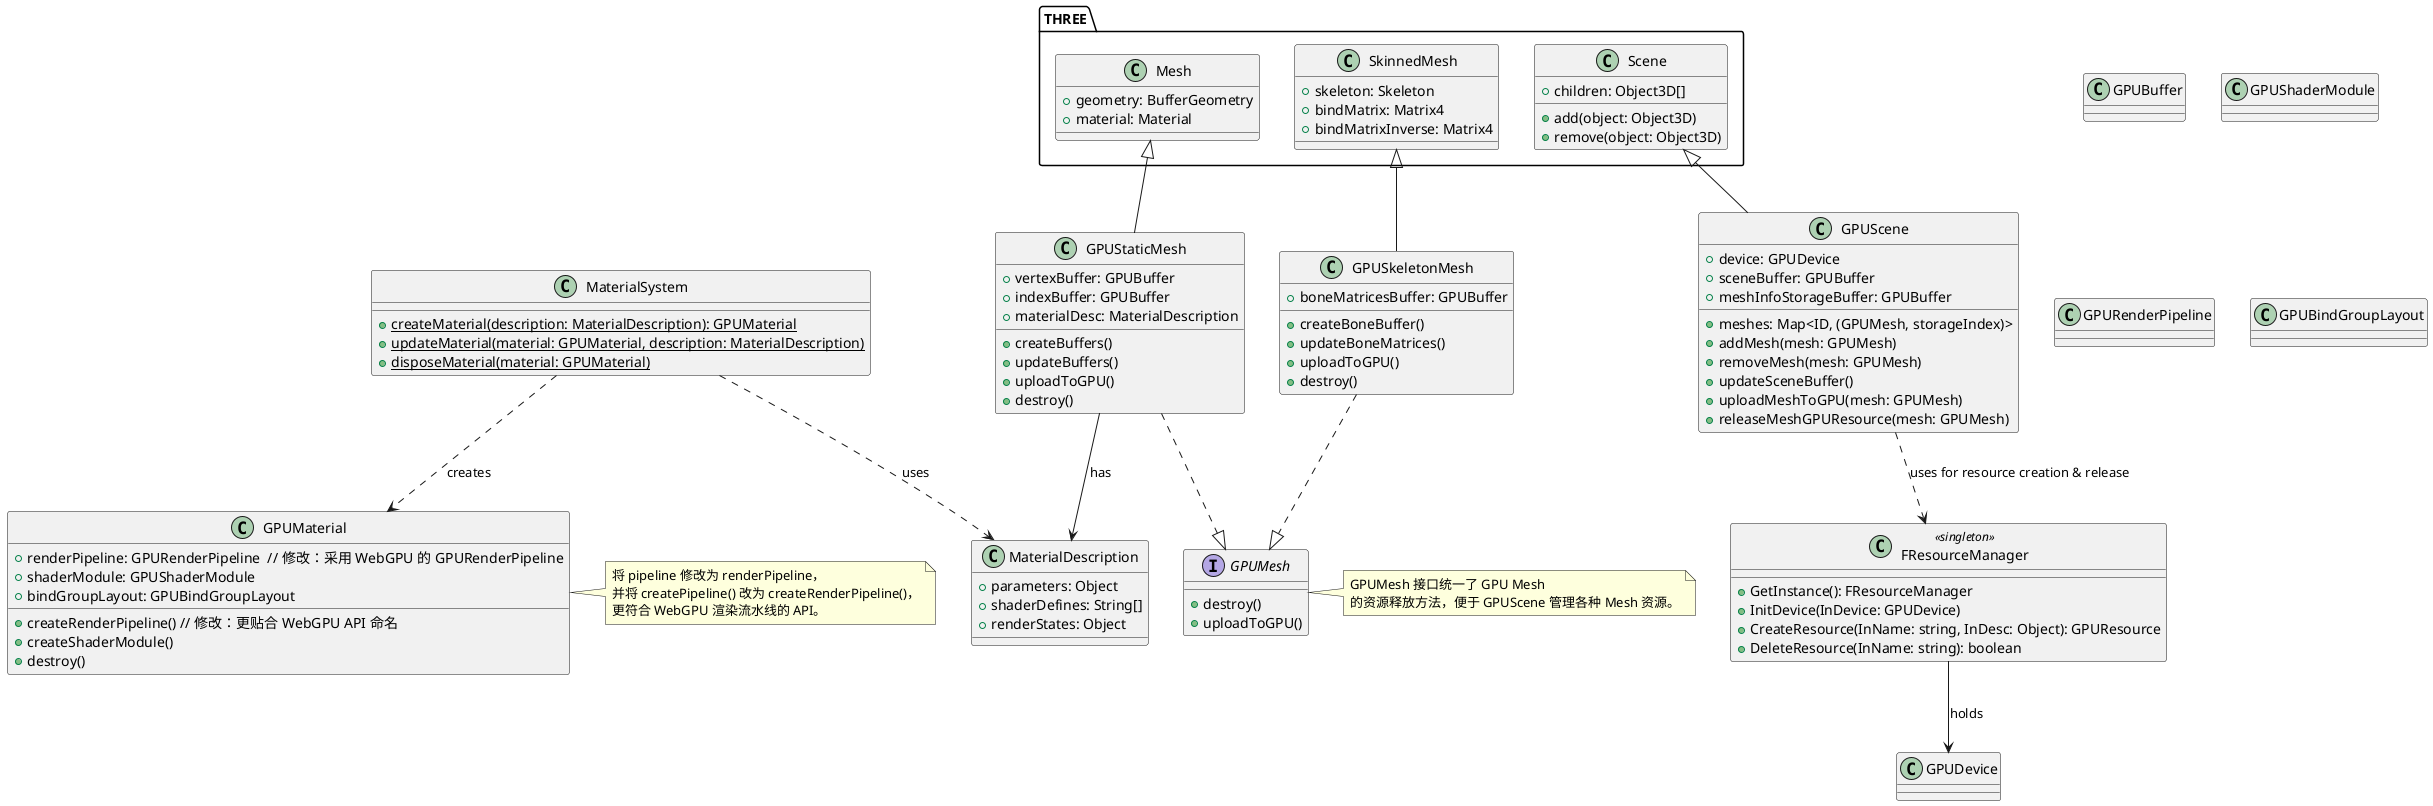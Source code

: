 @startuml GpuMesh

' --- THREE.js 基础类 ---
class THREE.Scene {
    + children: Object3D[]
    + add(object: Object3D)
    + remove(object: Object3D)
}

class THREE.Mesh {
    + geometry: BufferGeometry
    + material: Material
}

class THREE.SkinnedMesh {
    + skeleton: Skeleton
    + bindMatrix: Matrix4
    + bindMatrixInverse: Matrix4
}

' --- 定义 GPUDevice，为所有 WebGPU 资源提供上下文 ---
class GPUDevice {
    ' 表示 WebGPU 设备，所有 GPU 资源需通过此设备创建
}

' --- 统一管理 GPU Mesh 资源的接口 ---
interface GPUMesh {
    + destroy()
    + uploadToGPU()
}

' --- GPUScene: 管理整个场景的 GPU 资源 ---
class GPUScene {
    + device: GPUDevice
    + sceneBuffer: GPUBuffer
    + meshInfoStorageBuffer: GPUBuffer
    + meshes: Map<ID, (GPUMesh, storageIndex)>
    + addMesh(mesh: GPUMesh)
    + removeMesh(mesh: GPUMesh)
    + updateSceneBuffer()
    + uploadMeshToGPU(mesh: GPUMesh)
    + releaseMeshGPUResource(mesh: GPUMesh)
}

' --- GPUStaticMesh: 管理静态 Mesh 的 GPU 资源 ---
class GPUStaticMesh {
    + vertexBuffer: GPUBuffer
    + indexBuffer: GPUBuffer
    + materialDesc: MaterialDescription
    + createBuffers()
    + updateBuffers()
    + uploadToGPU()
    + destroy()
}

' --- GPUSkeletonMesh: 管理骨骼动画 Mesh 的 GPU 资源 ---
class GPUSkeletonMesh {
    + boneMatricesBuffer: GPUBuffer
    + createBoneBuffer()
    + updateBoneMatrices()
    + uploadToGPU()
    + destroy()
}

' --- 材质描述与材质管理 ---
class MaterialDescription {
    + parameters: Object
    + shaderDefines: String[]
    + renderStates: Object
}

class MaterialSystem {
    + {static} createMaterial(description: MaterialDescription): GPUMaterial
    + {static} updateMaterial(material: GPUMaterial, description: MaterialDescription)
    + {static} disposeMaterial(material: GPUMaterial)
}

class GPUMaterial {
    + renderPipeline: GPURenderPipeline  // 修改：采用 WebGPU 的 GPURenderPipeline
    + shaderModule: GPUShaderModule
    + bindGroupLayout: GPUBindGroupLayout
    + createRenderPipeline() // 修改：更贴合 WebGPU API 命名
    + createShaderModule()
    + destroy()
}

' --- 声明 WebGPU 相关对象类型 ---
class GPUBuffer
class GPUShaderModule
class GPURenderPipeline
class GPUBindGroupLayout

' --- GPU 资源管理器 ---
class FResourceManager <<singleton>> {
    + GetInstance(): FResourceManager
    + InitDevice(InDevice: GPUDevice)
    + CreateResource(InName: string, InDesc: Object): GPUResource
    + DeleteResource(InName: string): boolean
}

' --- 关联关系 ---
THREE.Scene <|-- GPUScene
THREE.Mesh <|-- GPUStaticMesh
THREE.SkinnedMesh <|-- GPUSkeletonMesh

GPUStaticMesh ..|> GPUMesh
GPUSkeletonMesh ..|> GPUMesh

MaterialSystem ..> MaterialDescription : uses
MaterialSystem ..> GPUMaterial : creates
GPUStaticMesh --> MaterialDescription : has

FResourceManager --> GPUDevice : holds
GPUScene ..> FResourceManager : uses for resource creation & release

' --- 注释说明 ---


note right of GPUMaterial
  将 pipeline 修改为 renderPipeline，
  并将 createPipeline() 改为 createRenderPipeline()，
  更符合 WebGPU 渲染流水线的 API。
end note

note right of GPUMesh
  GPUMesh 接口统一了 GPU Mesh
  的资源释放方法，便于 GPUScene 管理各种 Mesh 资源。
end note

@enduml
